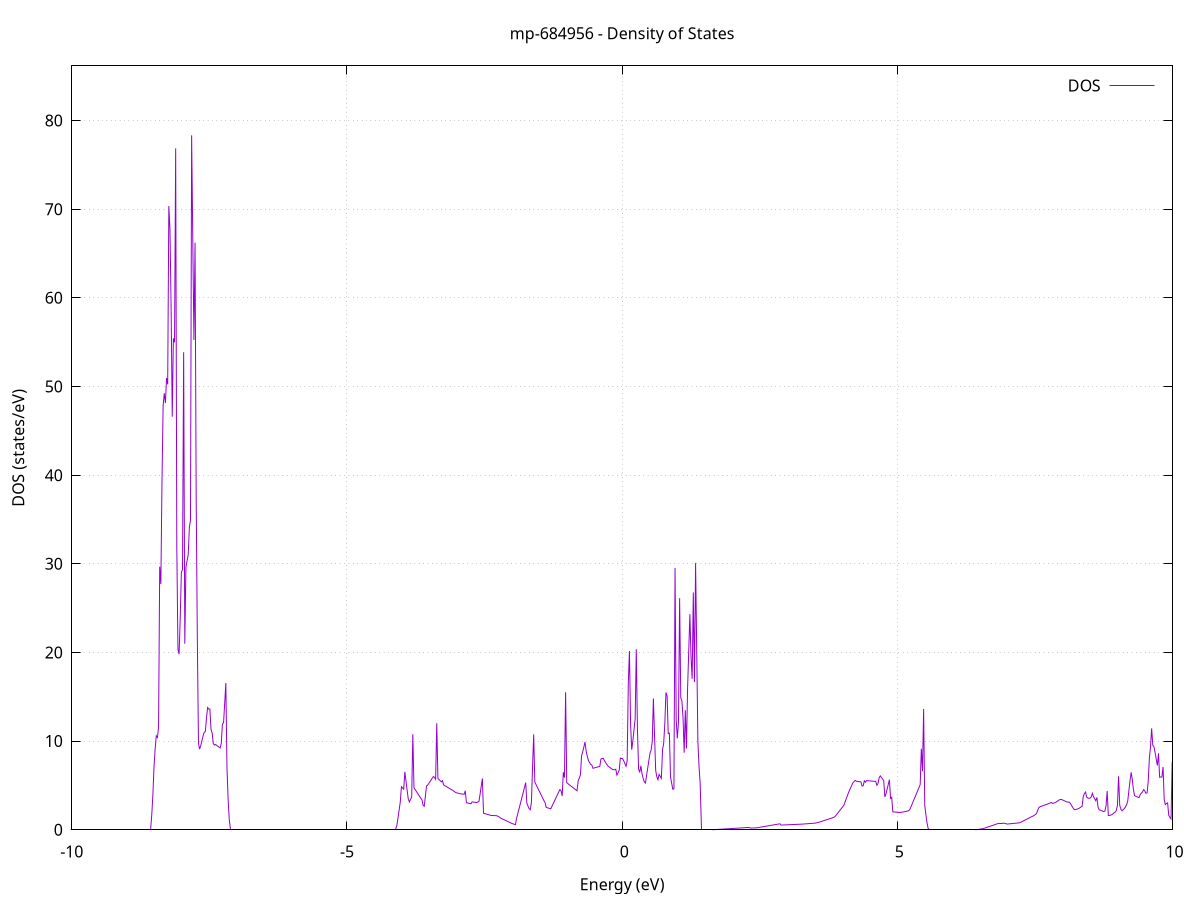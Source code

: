 set title 'mp-684956 - Density of States'
set xlabel 'Energy (eV)'
set ylabel 'DOS (states/eV)'
set grid
set xrange [-10:10]
set yrange [0:86.159]
set xzeroaxis lt -1
set terminal png size 800,600
set output 'mp-684956_dos_gnuplot.png'
plot '-' using 1:2 with lines title 'DOS'
-17.828800 0.000000
-17.808000 0.000000
-17.787300 0.000000
-17.766600 0.000000
-17.745900 0.000000
-17.725200 0.000000
-17.704500 0.000000
-17.683700 0.000000
-17.663000 0.000000
-17.642300 0.000000
-17.621600 0.000000
-17.600900 0.000000
-17.580200 0.000000
-17.559400 0.000000
-17.538700 0.000000
-17.518000 0.000000
-17.497300 0.000000
-17.476600 0.000000
-17.455800 0.000000
-17.435100 0.000000
-17.414400 0.000000
-17.393700 0.000000
-17.373000 0.000000
-17.352300 0.000000
-17.331500 0.000000
-17.310800 0.000000
-17.290100 0.000000
-17.269400 0.000000
-17.248700 0.000000
-17.228000 0.000000
-17.207200 0.000000
-17.186500 0.000000
-17.165800 0.000000
-17.145100 0.000000
-17.124400 0.000000
-17.103700 0.000000
-17.082900 0.000000
-17.062200 0.000000
-17.041500 0.000000
-17.020800 0.000000
-17.000100 0.000000
-16.979400 0.000000
-16.958600 0.000000
-16.937900 0.000000
-16.917200 0.000000
-16.896500 0.000000
-16.875800 0.000000
-16.855100 0.000000
-16.834300 0.000000
-16.813600 0.000000
-16.792900 0.000000
-16.772200 0.000000
-16.751500 0.000000
-16.730800 0.000000
-16.710000 0.000000
-16.689300 0.000000
-16.668600 0.000000
-16.647900 0.000000
-16.627200 0.000000
-16.606500 0.000000
-16.585700 0.000000
-16.565000 0.000000
-16.544300 0.000000
-16.523600 0.000000
-16.502900 0.000000
-16.482200 0.000000
-16.461400 0.000000
-16.440700 0.000000
-16.420000 0.000000
-16.399300 0.000000
-16.378600 0.000000
-16.357900 0.000000
-16.337100 0.000000
-16.316400 0.000000
-16.295700 0.000000
-16.275000 0.000000
-16.254300 0.000000
-16.233600 0.000000
-16.212800 0.000000
-16.192100 0.000000
-16.171400 0.000000
-16.150700 0.000000
-16.130000 0.000000
-16.109200 0.000000
-16.088500 0.000000
-16.067800 0.000000
-16.047100 0.000000
-16.026400 0.000000
-16.005700 0.000000
-15.984900 0.000000
-15.964200 0.000000
-15.943500 0.063600
-15.922800 0.767100
-15.902100 1.470600
-15.881400 2.174000
-15.860600 1.537300
-15.839900 1.638900
-15.819200 1.740500
-15.798500 1.842100
-15.777800 1.943700
-15.757100 2.045300
-15.736300 2.156800
-15.715600 2.282400
-15.694900 2.408000
-15.674200 2.528400
-15.653500 2.648300
-15.632800 2.768200
-15.612000 2.888000
-15.591300 3.007900
-15.570600 3.127800
-15.549900 4.096100
-15.529200 5.240000
-15.508500 6.431000
-15.487700 7.764300
-15.467000 7.840600
-15.446300 8.632600
-15.425600 8.764300
-15.404900 7.597500
-15.384200 6.430800
-15.363400 6.186900
-15.342700 5.333600
-15.322000 6.027500
-15.301300 7.052300
-15.280600 8.062800
-15.259900 25.537400
-15.239100 6.703000
-15.218400 7.599700
-15.197700 8.553800
-15.177000 8.723600
-15.156300 9.228400
-15.135600 9.966600
-15.114800 10.704800
-15.094100 15.660900
-15.073400 20.877100
-15.052700 27.907700
-15.032000 37.052500
-15.011300 0.000000
-14.990500 0.000000
-14.969800 0.000000
-14.949100 0.000000
-14.928400 0.000000
-14.907700 0.000000
-14.887000 0.000000
-14.866200 0.000000
-14.845500 0.000000
-14.824800 0.000000
-14.804100 0.000000
-14.783400 0.000000
-14.762700 0.000000
-14.741900 0.000000
-14.721200 0.000000
-14.700500 0.000000
-14.679800 0.000000
-14.659100 0.000000
-14.638300 0.000000
-14.617600 0.000000
-14.596900 0.000000
-14.576200 0.000000
-14.555500 0.000000
-14.534800 106.703800
-14.514000 86.645600
-14.493300 9.909700
-14.472600 8.681700
-14.451900 3.833800
-14.431200 3.332800
-14.410500 1.142400
-14.389700 0.000000
-14.369000 0.000000
-14.348300 0.000000
-14.327600 0.000000
-14.306900 0.000000
-14.286200 0.000000
-14.265400 0.000000
-14.244700 0.000000
-14.224000 0.000000
-14.203300 0.000000
-14.182600 0.000000
-14.161900 0.000000
-14.141100 0.000000
-14.120400 0.000000
-14.099700 0.000000
-14.079000 0.000000
-14.058300 0.000000
-14.037600 0.000000
-14.016800 0.000000
-13.996100 0.000000
-13.975400 0.000000
-13.954700 0.000000
-13.934000 0.000000
-13.913300 0.000000
-13.892500 0.000000
-13.871800 0.000000
-13.851100 0.000000
-13.830400 0.000000
-13.809700 0.000000
-13.789000 0.000000
-13.768200 0.000000
-13.747500 0.000000
-13.726800 0.000000
-13.706100 0.000000
-13.685400 0.000000
-13.664700 0.000000
-13.643900 0.000000
-13.623200 0.000000
-13.602500 0.000000
-13.581800 0.000000
-13.561100 0.000000
-13.540400 0.000000
-13.519600 0.000000
-13.498900 0.000000
-13.478200 0.000000
-13.457500 0.000000
-13.436800 0.000000
-13.416100 0.000000
-13.395300 0.000000
-13.374600 0.000000
-13.353900 0.000000
-13.333200 0.000000
-13.312500 0.000000
-13.291800 0.000000
-13.271000 0.000000
-13.250300 0.000000
-13.229600 0.000000
-13.208900 0.000000
-13.188200 0.000000
-13.167400 0.000000
-13.146700 0.000000
-13.126000 0.000000
-13.105300 0.000000
-13.084600 0.000000
-13.063900 0.000000
-13.043100 0.000000
-13.022400 0.000000
-13.001700 0.000000
-12.981000 0.000000
-12.960300 0.000000
-12.939600 0.000000
-12.918800 0.000000
-12.898100 0.000000
-12.877400 0.000000
-12.856700 0.000000
-12.836000 0.000000
-12.815300 0.000000
-12.794500 0.000000
-12.773800 0.000000
-12.753100 0.000000
-12.732400 0.000000
-12.711700 0.000000
-12.691000 0.000000
-12.670200 0.000000
-12.649500 0.000000
-12.628800 0.000000
-12.608100 0.000000
-12.587400 0.000000
-12.566700 0.000000
-12.545900 0.000000
-12.525200 0.000000
-12.504500 0.000000
-12.483800 0.000000
-12.463100 0.000000
-12.442400 0.000000
-12.421600 0.000000
-12.400900 0.000000
-12.380200 0.000000
-12.359500 0.000000
-12.338800 0.000000
-12.318100 0.000000
-12.297300 0.000000
-12.276600 0.000000
-12.255900 0.000000
-12.235200 0.000000
-12.214500 0.000000
-12.193800 0.000000
-12.173000 0.000000
-12.152300 0.000000
-12.131600 0.000000
-12.110900 0.000000
-12.090200 0.000000
-12.069500 0.000000
-12.048700 0.000000
-12.028000 0.000000
-12.007300 0.000000
-11.986600 0.000000
-11.965900 0.000000
-11.945200 0.000000
-11.924400 0.000000
-11.903700 0.000000
-11.883000 0.000000
-11.862300 0.000000
-11.841600 0.000000
-11.820800 0.000000
-11.800100 0.000000
-11.779400 0.000000
-11.758700 0.000000
-11.738000 0.000000
-11.717300 0.000000
-11.696500 0.000000
-11.675800 0.000000
-11.655100 0.000000
-11.634400 0.000000
-11.613700 0.000000
-11.593000 0.000000
-11.572200 0.000000
-11.551500 0.000000
-11.530800 0.000000
-11.510100 0.000000
-11.489400 0.000000
-11.468700 0.000000
-11.447900 0.000000
-11.427200 0.000000
-11.406500 0.000000
-11.385800 0.000000
-11.365100 0.000000
-11.344400 0.000000
-11.323600 0.000000
-11.302900 0.000000
-11.282200 0.000000
-11.261500 0.000000
-11.240800 0.000000
-11.220100 0.000000
-11.199300 0.000000
-11.178600 0.000000
-11.157900 0.000000
-11.137200 0.000000
-11.116500 0.000000
-11.095800 0.000000
-11.075000 0.000000
-11.054300 0.000000
-11.033600 0.000000
-11.012900 0.000000
-10.992200 0.000000
-10.971500 0.000000
-10.950700 0.000000
-10.930000 0.000000
-10.909300 0.000000
-10.888600 0.000000
-10.867900 0.000000
-10.847200 0.000000
-10.826400 0.000000
-10.805700 0.000000
-10.785000 0.000000
-10.764300 0.000000
-10.743600 0.000000
-10.722900 0.000000
-10.702100 0.000000
-10.681400 0.000000
-10.660700 0.000000
-10.640000 0.000000
-10.619300 0.000000
-10.598600 0.000000
-10.577800 0.000000
-10.557100 0.000000
-10.536400 0.000000
-10.515700 0.000000
-10.495000 0.000000
-10.474300 0.000000
-10.453500 0.000000
-10.432800 0.000000
-10.412100 0.000000
-10.391400 0.000000
-10.370700 0.000000
-10.349900 0.000000
-10.329200 0.000000
-10.308500 0.000000
-10.287800 0.000000
-10.267100 0.000000
-10.246400 0.000000
-10.225600 0.000000
-10.204900 0.000000
-10.184200 0.000000
-10.163500 0.000000
-10.142800 0.000000
-10.122100 0.000000
-10.101300 0.000000
-10.080600 0.000000
-10.059900 0.000000
-10.039200 0.000000
-10.018500 0.000000
-9.997800 0.000000
-9.977000 0.000000
-9.956300 0.000000
-9.935600 0.000000
-9.914900 0.000000
-9.894200 0.000000
-9.873500 0.000000
-9.852700 0.000000
-9.832000 0.000000
-9.811300 0.000000
-9.790600 0.000000
-9.769900 0.000000
-9.749200 0.000000
-9.728400 0.000000
-9.707700 0.000000
-9.687000 0.000000
-9.666300 0.000000
-9.645600 0.000000
-9.624900 0.000000
-9.604100 0.000000
-9.583400 0.000000
-9.562700 0.000000
-9.542000 0.000000
-9.521300 0.000000
-9.500600 0.000000
-9.479800 0.000000
-9.459100 0.000000
-9.438400 0.000000
-9.417700 0.000000
-9.397000 0.000000
-9.376300 0.000000
-9.355500 0.000000
-9.334800 0.000000
-9.314100 0.000000
-9.293400 0.000000
-9.272700 0.000000
-9.252000 0.000000
-9.231200 0.000000
-9.210500 0.000000
-9.189800 0.000000
-9.169100 0.000000
-9.148400 0.000000
-9.127700 0.000000
-9.106900 0.000000
-9.086200 0.000000
-9.065500 0.000000
-9.044800 0.000000
-9.024100 0.000000
-9.003300 0.000000
-8.982600 0.000000
-8.961900 0.000000
-8.941200 0.000000
-8.920500 0.000000
-8.899800 0.000000
-8.879000 0.000000
-8.858300 0.000000
-8.837600 0.000000
-8.816900 0.000000
-8.796200 0.000000
-8.775500 0.000000
-8.754700 0.000000
-8.734000 0.000000
-8.713300 0.000000
-8.692600 0.000000
-8.671900 0.000000
-8.651200 0.000000
-8.630400 0.000000
-8.609700 0.000000
-8.589000 0.000000
-8.568300 0.017300
-8.547600 1.643800
-8.526900 3.887600
-8.506100 7.092500
-8.485400 9.132200
-8.464700 10.598900
-8.444000 10.412200
-8.423300 11.568900
-8.402600 29.678300
-8.381800 27.722100
-8.361100 39.255000
-8.340400 47.832500
-8.319700 49.234200
-8.299000 48.131000
-8.278300 50.954200
-8.257500 50.233600
-8.236800 70.352400
-8.216100 67.752800
-8.195400 58.944600
-8.174700 46.590000
-8.154000 55.426700
-8.133200 54.979500
-8.112500 76.858400
-8.091800 31.741700
-8.071100 20.354100
-8.050400 19.804300
-8.029700 23.880700
-8.008900 29.024300
-7.988200 29.355400
-7.967500 53.858400
-7.946800 20.983400
-7.926100 29.594100
-7.905400 30.334400
-7.884600 30.996600
-7.863900 34.097400
-7.843200 34.911000
-7.822500 78.326300
-7.801800 66.772800
-7.781100 55.245200
-7.760300 66.215800
-7.739600 37.308300
-7.718900 21.617200
-7.698200 9.748000
-7.677500 9.097000
-7.656800 9.494800
-7.636000 10.041700
-7.615300 10.588600
-7.594600 10.989300
-7.573900 11.061000
-7.553200 12.530800
-7.532400 13.788900
-7.511700 13.612800
-7.491000 13.627500
-7.470300 11.308700
-7.449600 10.915700
-7.428900 9.719100
-7.408100 9.551400
-7.387400 9.628100
-7.366700 9.509000
-7.346000 9.410900
-7.325300 9.319900
-7.304600 9.228900
-7.283800 9.743900
-7.263100 11.949400
-7.242400 12.067800
-7.221700 14.276000
-7.201000 16.551200
-7.180300 6.941900
-7.159500 3.423200
-7.138800 1.134500
-7.118100 0.000000
-7.097400 0.000000
-7.076700 0.000000
-7.056000 0.000000
-7.035200 0.000000
-7.014500 0.000000
-6.993800 0.000000
-6.973100 0.000000
-6.952400 0.000000
-6.931700 0.000000
-6.910900 0.000000
-6.890200 0.000000
-6.869500 0.000000
-6.848800 0.000000
-6.828100 0.000000
-6.807400 0.000000
-6.786600 0.000000
-6.765900 0.000000
-6.745200 0.000000
-6.724500 0.000000
-6.703800 0.000000
-6.683100 0.000000
-6.662300 0.000000
-6.641600 0.000000
-6.620900 0.000000
-6.600200 0.000000
-6.579500 0.000000
-6.558800 0.000000
-6.538000 0.000000
-6.517300 0.000000
-6.496600 0.000000
-6.475900 0.000000
-6.455200 0.000000
-6.434500 0.000000
-6.413700 0.000000
-6.393000 0.000000
-6.372300 0.000000
-6.351600 0.000000
-6.330900 0.000000
-6.310200 0.000000
-6.289400 0.000000
-6.268700 0.000000
-6.248000 0.000000
-6.227300 0.000000
-6.206600 0.000000
-6.185900 0.000000
-6.165100 0.000000
-6.144400 0.000000
-6.123700 0.000000
-6.103000 0.000000
-6.082300 0.000000
-6.061500 0.000000
-6.040800 0.000000
-6.020100 0.000000
-5.999400 0.000000
-5.978700 0.000000
-5.958000 0.000000
-5.937200 0.000000
-5.916500 0.000000
-5.895800 0.000000
-5.875100 0.000000
-5.854400 0.000000
-5.833700 0.000000
-5.812900 0.000000
-5.792200 0.000000
-5.771500 0.000000
-5.750800 0.000000
-5.730100 0.000000
-5.709400 0.000000
-5.688600 0.000000
-5.667900 0.000000
-5.647200 0.000000
-5.626500 0.000000
-5.605800 0.000000
-5.585100 0.000000
-5.564300 0.000000
-5.543600 0.000000
-5.522900 0.000000
-5.502200 0.000000
-5.481500 0.000000
-5.460800 0.000000
-5.440000 0.000000
-5.419300 0.000000
-5.398600 0.000000
-5.377900 0.000000
-5.357200 0.000000
-5.336500 0.000000
-5.315700 0.000000
-5.295000 0.000000
-5.274300 0.000000
-5.253600 0.000000
-5.232900 0.000000
-5.212200 0.000000
-5.191400 0.000000
-5.170700 0.000000
-5.150000 0.000000
-5.129300 0.000000
-5.108600 0.000000
-5.087900 0.000000
-5.067100 0.000000
-5.046400 0.000000
-5.025700 0.000000
-5.005000 0.000000
-4.984300 0.000000
-4.963600 0.000000
-4.942800 0.000000
-4.922100 0.000000
-4.901400 0.000000
-4.880700 0.000000
-4.860000 0.000000
-4.839300 0.000000
-4.818500 0.000000
-4.797800 0.000000
-4.777100 0.000000
-4.756400 0.000000
-4.735700 0.000000
-4.714900 0.000000
-4.694200 0.000000
-4.673500 0.000000
-4.652800 0.000000
-4.632100 0.000000
-4.611400 0.000000
-4.590600 0.000000
-4.569900 0.000000
-4.549200 0.000000
-4.528500 0.000000
-4.507800 0.000000
-4.487100 0.000000
-4.466300 0.000000
-4.445600 0.000000
-4.424900 0.000000
-4.404200 0.000000
-4.383500 0.000000
-4.362800 0.000000
-4.342000 0.000000
-4.321300 0.000000
-4.300600 0.000000
-4.279900 0.000000
-4.259200 0.000000
-4.238500 0.000000
-4.217700 0.000000
-4.197000 0.000000
-4.176300 0.000000
-4.155600 0.000000
-4.134900 0.000000
-4.114200 0.000000
-4.093400 0.472500
-4.072700 1.358700
-4.052000 2.244900
-4.031300 3.131100
-4.010600 4.858500
-3.989900 4.719300
-3.969100 4.580000
-3.948400 6.537900
-3.927700 5.503500
-3.907000 4.469000
-3.886300 3.481300
-3.865600 3.137700
-3.844800 3.415200
-3.824100 3.692600
-3.803400 10.789500
-3.782700 4.738900
-3.762000 4.543700
-3.741300 4.348400
-3.720500 4.153100
-3.699800 3.957900
-3.679100 3.762600
-3.658400 3.567400
-3.637700 3.372100
-3.617000 2.778000
-3.596200 2.656000
-3.575500 3.783200
-3.554800 4.941800
-3.534100 5.034400
-3.513400 5.222000
-3.492700 5.417500
-3.471900 5.613000
-3.451200 5.808500
-3.430500 6.003900
-3.409800 5.914000
-3.389100 5.687800
-3.368400 12.010200
-3.347600 5.794600
-3.326900 5.663800
-3.306200 5.532900
-3.285500 5.405900
-3.264800 5.534300
-3.244000 5.060300
-3.223300 4.983600
-3.202600 4.906900
-3.181900 4.830200
-3.161200 4.753500
-3.140500 4.676800
-3.119700 4.600200
-3.099000 4.523500
-3.078300 4.446800
-3.057600 4.354500
-3.036900 4.257500
-3.016200 4.166800
-2.995400 4.155100
-2.974700 4.118900
-2.954000 4.082700
-2.933300 4.055900
-2.912600 4.037300
-2.891900 4.018700
-2.871100 4.000000
-2.850400 4.400400
-2.829700 3.051700
-2.809000 3.021700
-2.788300 2.991600
-2.767600 2.961600
-2.746800 2.931500
-2.726100 3.149400
-2.705400 3.128500
-2.684700 3.107600
-2.664000 3.086600
-2.643300 3.074400
-2.622500 3.128100
-2.601800 3.201600
-2.581100 4.026800
-2.560400 4.904300
-2.539700 5.781800
-2.519000 1.867800
-2.498200 1.829000
-2.477500 1.790100
-2.456800 1.751200
-2.436100 1.712400
-2.415400 1.673500
-2.394700 1.634600
-2.373900 1.618000
-2.353200 1.611300
-2.332500 1.604600
-2.311800 1.597900
-2.291100 1.591200
-2.270400 1.565500
-2.249600 1.497700
-2.228900 1.429900
-2.208200 1.317400
-2.187500 1.256000
-2.166800 1.194600
-2.146100 1.133300
-2.125300 1.071900
-2.104600 1.010500
-2.083900 0.949200
-2.063200 0.887800
-2.042500 0.826400
-2.021800 0.765100
-2.001000 0.703700
-1.980300 0.662700
-1.959600 0.618100
-1.938900 0.573500
-1.918200 1.292300
-1.897500 1.789600
-1.876700 2.291600
-1.856000 2.793600
-1.835300 3.295600
-1.814600 3.797600
-1.793900 4.299600
-1.773100 4.803100
-1.752400 5.324000
-1.731700 2.982400
-1.711000 2.680900
-1.690300 2.379500
-1.669600 2.262800
-1.648800 3.071900
-1.628100 7.025400
-1.607400 10.764900
-1.586700 5.371800
-1.566000 5.111500
-1.545300 4.851200
-1.524500 4.590900
-1.503800 4.330600
-1.483100 4.070300
-1.462400 3.810000
-1.441700 3.549700
-1.421000 3.289400
-1.400200 3.059200
-1.379500 2.516000
-1.358800 2.479400
-1.338100 2.442800
-1.317400 2.406100
-1.296700 2.371200
-1.275900 2.642100
-1.255200 2.913000
-1.234500 3.183900
-1.213800 3.454900
-1.193100 3.725800
-1.172400 3.996700
-1.151600 4.267600
-1.130900 4.538500
-1.110200 4.401800
-1.089500 3.803100
-1.068800 6.486800
-1.048100 5.887100
-1.027300 15.509900
-1.006600 5.313100
-0.985900 5.210700
-0.965200 5.108300
-0.944500 5.005900
-0.923800 4.903500
-0.903000 4.801100
-0.882300 4.698700
-0.861600 4.596300
-0.840900 4.493900
-0.820200 4.396100
-0.799500 5.496700
-0.778700 5.837500
-0.758000 6.178400
-0.737300 8.345200
-0.716600 8.803900
-0.695900 9.321200
-0.675200 9.903500
-0.654400 8.875200
-0.633700 8.293300
-0.613000 7.812300
-0.592300 7.584500
-0.571600 7.356700
-0.550900 7.310700
-0.530100 6.933800
-0.509400 6.970200
-0.488700 7.006700
-0.468000 7.043100
-0.447300 7.079600
-0.426500 7.116000
-0.405800 7.152500
-0.385100 7.987900
-0.364400 8.030700
-0.343700 8.068700
-0.323000 7.811700
-0.302200 7.599000
-0.281500 7.400100
-0.260800 7.214700
-0.240100 7.110500
-0.219400 7.012700
-0.198700 6.914900
-0.177900 6.817100
-0.157200 6.775100
-0.136500 6.769300
-0.115800 6.828100
-0.095100 6.169300
-0.074400 6.433200
-0.053600 6.697000
-0.032900 8.084100
-0.012200 8.073100
0.008500 8.073100
0.029200 7.769200
0.049900 7.465300
0.070700 7.161500
0.091400 7.761700
0.112100 16.568900
0.132800 20.161300
0.153500 11.870500
0.174200 9.030300
0.195000 10.063300
0.215700 11.297800
0.236400 12.532300
0.257100 20.359900
0.277800 11.371000
0.298500 6.867800
0.319300 6.460000
0.340000 7.215800
0.360700 6.343400
0.381400 5.792400
0.402100 5.410800
0.422800 5.268000
0.443600 6.109700
0.464300 6.951400
0.485000 7.793200
0.505700 8.634900
0.526400 8.981100
0.547100 9.981100
0.567900 14.812200
0.588600 10.643500
0.609300 6.698200
0.630000 5.976700
0.650700 5.640300
0.671400 6.246600
0.692200 6.029400
0.712900 5.812300
0.733600 9.013700
0.754300 9.742700
0.775000 11.915300
0.795700 15.480100
0.816500 15.123700
0.837200 10.856100
0.857900 10.898500
0.878600 5.975000
0.899300 5.273500
0.920000 4.572000
0.940800 4.622100
0.961500 29.527800
0.982200 12.334500
1.002900 10.305000
1.023600 12.164500
1.044400 26.121400
1.065100 14.886400
1.085800 14.541700
1.106500 12.618600
1.127200 8.691800
1.147900 13.494200
1.168700 9.161100
1.189400 16.038500
1.210100 20.166900
1.230800 24.318300
1.251500 19.479600
1.272200 17.030100
1.293000 26.765400
1.313700 16.671200
1.334400 30.097500
1.355100 20.314400
1.375800 10.023100
1.396500 7.188600
1.417300 5.279000
1.438000 0.000000
1.458700 0.000000
1.479400 0.000000
1.500100 0.000000
1.520800 0.000000
1.541600 0.000000
1.562300 0.000000
1.583000 0.000000
1.603700 0.000000
1.624400 0.000000
1.645100 0.005400
1.665900 0.013600
1.686600 0.021700
1.707300 0.029800
1.728000 0.038000
1.748700 0.046100
1.769400 0.054200
1.790200 0.062400
1.810900 0.070500
1.831600 0.078600
1.852300 0.086800
1.873000 0.094900
1.893700 0.103000
1.914500 0.111200
1.935200 0.119300
1.955900 0.127400
1.976600 0.135500
1.997300 0.143700
2.018000 0.151800
2.038800 0.159900
2.059500 0.168100
2.080200 0.176200
2.100900 0.184300
2.121600 0.192500
2.142300 0.200600
2.163100 0.208700
2.183800 0.216900
2.204500 0.225000
2.225200 0.233100
2.245900 0.241300
2.266600 0.249400
2.287400 0.257500
2.308100 0.265600
2.328800 0.197500
2.349500 0.199600
2.370200 0.201700
2.390900 0.203800
2.411700 0.206000
2.432400 0.209500
2.453100 0.229900
2.473800 0.252100
2.494500 0.274400
2.515300 0.296600
2.536000 0.318900
2.556700 0.341100
2.577400 0.363400
2.598100 0.385600
2.618800 0.407900
2.639600 0.430100
2.660300 0.452400
2.681000 0.474600
2.701700 0.496900
2.722400 0.519100
2.743100 0.541400
2.763900 0.563600
2.784600 0.585900
2.805300 0.608200
2.826000 0.630400
2.846700 0.652700
2.867400 0.674900
2.888200 0.530700
2.908900 0.536500
2.929600 0.542300
2.950300 0.548100
2.971000 0.553900
2.991700 0.559700
3.012500 0.565500
3.033200 0.571300
3.053900 0.577100
3.074600 0.582900
3.095300 0.588700
3.116000 0.594500
3.136800 0.600300
3.157500 0.606100
3.178200 0.611900
3.198900 0.617700
3.219600 0.623500
3.240300 0.629300
3.261100 0.635100
3.281800 0.642200
3.302500 0.651900
3.323200 0.661700
3.343900 0.671400
3.364600 0.681200
3.385400 0.690900
3.406100 0.700700
3.426800 0.710400
3.447500 0.720200
3.468200 0.729900
3.488900 0.739700
3.509700 0.752300
3.530400 0.782600
3.551100 0.813600
3.571800 0.847300
3.592500 0.882300
3.613200 0.923300
3.634000 0.965400
3.654700 1.007600
3.675400 1.049800
3.696100 1.092000
3.716800 1.134200
3.737500 1.176400
3.758300 1.218600
3.779000 1.260700
3.799700 1.302900
3.820400 1.345200
3.841100 1.402900
3.861900 1.461800
3.882600 1.597200
3.903300 1.764900
3.924000 1.932500
3.944700 2.096400
3.965400 2.260500
3.986200 2.424600
4.006900 2.588600
4.027600 2.752700
4.048300 3.095400
4.069000 3.445500
4.089700 3.795600
4.110500 4.145700
4.131200 4.454700
4.151900 4.737600
4.172600 5.020500
4.193300 5.303400
4.214000 5.437800
4.234800 5.568200
4.255500 5.479200
4.276200 5.459300
4.296900 5.439400
4.317600 5.419600
4.338300 5.399700
4.359100 4.928600
4.379800 4.969600
4.400500 5.517500
4.421200 5.357000
4.441900 5.544300
4.462600 5.534600
4.483400 5.523400
4.504100 5.512200
4.524800 5.501000
4.545500 5.489800
4.566200 5.478600
4.586900 5.467400
4.607700 5.456300
4.628400 5.019200
4.649100 5.208500
4.669800 5.872500
4.690500 6.083400
4.711200 5.906600
4.732000 5.730000
4.752700 5.553400
4.773400 3.712200
4.794100 4.040500
4.814800 4.579100
4.835500 5.117600
4.856300 5.656200
4.877000 3.542600
4.897700 3.662700
4.918400 2.024100
4.939100 2.011500
4.959800 1.999000
4.980600 1.986400
5.001300 1.973800
5.022000 1.961300
5.042700 1.948700
5.063400 1.960900
5.084100 1.986600
5.104900 2.012300
5.125600 2.037900
5.146300 2.063600
5.167000 2.089200
5.187700 2.114900
5.208400 2.153500
5.229200 2.321400
5.249900 2.612700
5.270600 2.922600
5.291300 3.232500
5.312000 3.542500
5.332800 3.852400
5.353500 4.162300
5.374200 4.472200
5.394900 4.782200
5.415600 5.092100
5.436300 9.145800
5.457100 6.603100
5.477800 13.626300
5.498500 2.747900
5.519200 1.702700
5.539900 0.766500
5.560600 0.142500
5.581400 0.000000
5.602100 0.000000
5.622800 0.000000
5.643500 0.000000
5.664200 0.000000
5.684900 0.000000
5.705700 0.000000
5.726400 0.000000
5.747100 0.000000
5.767800 0.000000
5.788500 0.000000
5.809200 0.000000
5.830000 0.000000
5.850700 0.000000
5.871400 0.000000
5.892100 0.000000
5.912800 0.000000
5.933500 0.000000
5.954300 0.000000
5.975000 0.000000
5.995700 0.000000
6.016400 0.000000
6.037100 0.000000
6.057800 0.000000
6.078600 0.000000
6.099300 0.000000
6.120000 0.000000
6.140700 0.000000
6.161400 0.000000
6.182100 0.000000
6.202900 0.000000
6.223600 0.000000
6.244300 0.000000
6.265000 0.000000
6.285700 0.000000
6.306400 0.000000
6.327200 0.000000
6.347900 0.000000
6.368600 0.000000
6.389300 0.000000
6.410000 0.000000
6.430700 0.006600
6.451500 0.023500
6.472200 0.043800
6.492900 0.064000
6.513600 0.084300
6.534300 0.104500
6.555000 0.128200
6.575800 0.161500
6.596500 0.204500
6.617200 0.249100
6.637900 0.293600
6.658600 0.338100
6.679400 0.382700
6.700100 0.427200
6.720800 0.471700
6.741500 0.516200
6.762200 0.560700
6.782900 0.605200
6.803700 0.649700
6.824400 0.694200
6.845100 0.724700
6.865800 0.706500
6.886500 0.710000
6.907200 0.720000
6.928000 0.746500
6.948700 0.723100
6.969400 0.705800
6.990100 0.643200
7.010800 0.654500
7.031500 0.667400
7.052300 0.680200
7.073000 0.693100
7.093700 0.705900
7.114400 0.718800
7.135100 0.731600
7.155800 0.744400
7.176600 0.757300
7.197300 0.770100
7.218000 0.782900
7.238700 0.835800
7.259400 0.901200
7.280100 0.966500
7.300900 1.031900
7.321600 1.097200
7.342300 1.162600
7.363000 1.227900
7.383700 1.293300
7.404400 1.358600
7.425200 1.423900
7.445900 1.489300
7.466600 1.554600
7.487300 1.630500
7.508000 1.718400
7.528700 1.826800
7.549500 2.173900
7.570200 2.493700
7.590900 2.595500
7.611600 2.643100
7.632300 2.684500
7.653000 2.730600
7.673800 2.777300
7.694500 2.824200
7.715200 2.871200
7.735900 2.920000
7.756600 2.971600
7.777300 3.026000
7.798100 3.083600
7.818800 2.978700
7.839500 3.003800
7.860200 3.040700
7.880900 3.104500
7.901600 3.191800
7.922400 3.281400
7.943100 3.373200
7.963800 3.422600
7.984500 3.406100
8.005200 3.361600
8.025900 3.296200
8.046700 3.237100
8.067400 3.174300
8.088100 3.134100
8.108800 3.111600
8.129500 3.102400
8.150300 2.922400
8.171000 2.687100
8.191700 2.474300
8.212400 2.293200
8.233100 2.271300
8.253800 2.299300
8.274600 2.346300
8.295300 2.406600
8.316000 2.479100
8.336700 2.562300
8.357400 2.653700
8.378100 3.737100
8.398900 4.079600
8.419600 4.254800
8.440300 3.706200
8.461000 3.583300
8.481700 3.548600
8.502400 3.580600
8.523200 3.708700
8.543900 4.119600
8.564600 3.737600
8.585300 3.504600
8.606000 3.275700
8.626700 3.652300
8.647500 2.539100
8.668200 2.254100
8.688900 2.204000
8.709600 2.154100
8.730300 2.104500
8.751000 2.055000
8.771800 2.111700
8.792500 2.705500
8.813200 4.384400
8.833900 1.603400
8.854600 1.622000
8.875300 1.651200
8.896100 1.695100
8.916800 1.788000
8.937500 1.920400
8.958200 1.985300
8.978900 2.172400
8.999600 2.774000
9.020400 6.035200
9.041100 2.766800
9.061800 2.331000
9.082500 2.147500
9.103200 2.255100
9.123900 2.387300
9.144700 2.565800
9.165400 2.820100
9.186100 3.217900
9.206800 4.364300
9.227500 5.500200
9.248200 6.484000
9.269000 5.701900
9.289700 4.523500
9.310400 3.856200
9.331100 3.780100
9.351800 3.720800
9.372500 3.673800
9.393300 3.631900
9.414000 3.985700
9.434700 4.139200
9.455400 4.272500
9.476100 4.535100
9.496800 4.373000
9.517600 4.110100
9.538300 4.159600
9.559000 5.454700
9.579700 8.105000
9.600400 9.328100
9.621200 11.439400
9.641900 9.532500
9.662600 9.375800
9.683300 8.729100
9.704000 7.990400
9.724700 7.256000
9.745500 8.630600
9.766200 5.922300
9.786900 5.955700
9.807600 5.945900
9.828300 7.086100
9.849000 3.446400
9.869800 2.835100
9.890500 2.974100
9.911200 3.029100
9.931900 1.630100
9.952600 1.407900
9.973300 1.225000
9.994100 7.629700
10.014800 0.737500
10.035500 0.874700
10.056200 1.018400
10.076900 1.162800
10.097600 1.308100
10.118400 2.102000
10.139100 3.081300
10.159800 4.588200
10.180500 6.452300
10.201200 8.021900
10.221900 9.614200
10.242700 10.470500
10.263400 9.488200
10.284100 8.908800
10.304800 6.912900
10.325500 1.375800
10.346200 1.489500
10.367000 1.660000
10.387700 3.457500
10.408400 2.314700
10.429100 2.475600
10.449800 2.636400
10.470500 2.797300
10.491300 2.958100
10.512000 3.118800
10.532700 3.279600
10.553400 3.440300
10.574100 3.601000
10.594800 3.741000
10.615600 3.841800
10.636300 3.922900
10.657000 3.991700
10.677700 4.056800
10.698400 4.117000
10.719100 4.191300
10.739900 4.306100
10.760600 4.474100
10.781300 4.747000
10.802000 4.995600
10.822700 4.642800
10.843400 4.448800
10.864200 3.740000
10.884900 2.722800
10.905600 2.499700
10.926300 2.359200
10.947000 2.317500
10.967800 2.312500
10.988500 2.333800
11.009200 2.374600
11.029900 2.428000
11.050600 2.494500
11.071300 2.582400
11.092100 4.473300
11.112800 5.092200
11.133500 6.601400
11.154200 5.511000
11.174900 4.767400
11.195600 4.332700
11.216400 4.161900
11.237100 4.059700
11.257800 3.998700
11.278500 3.959900
11.299200 3.941000
11.319900 3.934200
11.340700 3.936300
11.361400 3.946800
11.382100 4.347400
11.402800 4.870200
11.423500 5.418600
11.444200 5.316000
11.465000 6.979500
11.485700 6.991700
11.506400 5.883600
11.527100 6.394600
11.547800 6.282600
11.568500 5.879100
11.589300 4.646000
11.610000 4.179900
11.630700 4.107500
11.651400 3.999100
11.672100 3.818800
11.692800 3.622600
11.713600 3.445600
11.734300 3.377000
11.755000 3.440200
11.775700 3.571100
11.796400 4.987300
11.817100 5.522900
11.837900 4.536300
11.858600 4.085100
11.879300 4.024100
11.900000 4.002900
11.920700 4.020900
11.941400 4.063800
11.962200 4.146300
11.982900 4.614200
12.003600 5.393300
12.024300 6.606400
12.045000 5.460800
12.065700 4.459500
12.086500 4.623600
12.107200 5.483100
12.127900 6.582700
12.148600 6.278400
12.169300 6.561700
12.190000 6.176600
12.210800 6.660100
12.231500 7.009200
12.252200 7.473300
12.272900 10.810100
12.293600 8.186800
12.314300 6.720000
12.335100 6.325700
12.355800 6.052900
12.376500 5.927100
12.397200 5.874100
12.417900 5.869500
12.438700 15.199200
12.459400 11.527600
12.480100 8.730400
12.500800 8.713900
12.521500 10.083000
12.542200 10.733100
12.563000 10.251200
12.583700 9.890200
12.604400 9.447000
12.625100 9.118500
12.645800 8.570100
12.666500 8.464200
12.687300 8.414800
12.708000 8.134000
12.728700 7.984000
12.749400 7.802300
12.770100 7.531700
12.790800 6.643000
12.811600 5.803800
12.832300 5.131900
12.853000 4.884200
12.873700 4.843100
12.894400 4.790600
12.915100 4.730900
12.935900 4.664200
12.956600 4.591700
12.977300 4.519100
12.998000 4.481600
13.018700 4.457700
13.039400 5.108400
13.060200 5.260200
13.080900 5.678300
13.101600 6.027900
13.122300 6.392700
13.143000 6.594800
13.163700 6.632700
13.184500 6.586000
13.205200 6.429400
13.225900 6.198400
13.246600 5.427200
13.267300 5.376800
13.288000 5.086800
13.308800 4.672600
13.329500 4.674700
13.350200 4.630200
13.370900 4.572000
13.391600 4.492500
13.412300 4.121800
13.433100 3.780500
13.453800 3.405300
13.474500 3.305400
13.495200 3.468400
13.515900 3.713300
13.536600 3.996400
13.557400 4.317700
13.578100 5.066500
13.598800 5.437600
13.619500 6.185300
13.640200 3.552700
13.660900 4.114700
13.681700 4.340000
13.702400 3.984100
13.723100 4.084800
13.743800 4.230400
13.764500 4.425700
13.785200 4.534500
13.806000 4.373000
13.826700 4.237800
13.847400 4.118200
13.868100 5.639300
13.888800 5.079500
13.909600 4.713600
13.930300 4.265600
13.951000 3.728700
13.971700 3.592100
13.992400 3.367200
14.013100 3.343800
14.033900 3.320700
14.054600 3.297700
14.075300 3.274900
14.096000 3.243600
14.116700 3.203500
14.137400 3.163500
14.158200 3.123900
14.178900 3.088500
14.199600 3.055600
14.220300 3.025400
14.241000 3.000100
14.261700 3.023900
14.282500 3.101000
14.303200 3.300700
14.323900 3.478600
14.344600 3.639200
14.365300 3.816900
14.386000 3.985200
14.406800 4.380300
14.427500 5.203000
14.448200 5.921200
14.468900 6.024200
14.489600 5.729700
14.510300 5.236700
14.531100 4.624600
14.551800 4.076800
14.572500 3.615000
14.593200 3.520300
14.613900 3.463600
14.634600 3.423100
14.655400 3.408900
14.676100 3.404000
14.696800 3.409300
14.717500 3.453100
14.738200 3.778900
14.758900 4.749000
14.779700 5.669600
14.800400 8.087200
14.821100 5.476400
14.841800 5.070400
14.862500 4.997000
14.883200 4.830200
14.904000 4.624800
14.924700 4.409900
14.945400 4.187000
14.966100 3.941200
14.986800 3.691200
15.007500 3.488600
15.028300 3.329100
15.049000 3.189800
15.069700 3.181400
15.090400 3.754500
15.111100 3.922600
15.131800 3.808800
15.152600 3.434200
15.173300 3.199300
15.194000 3.050500
15.214700 2.957100
15.235400 2.904100
15.256200 2.895500
15.276900 2.915200
15.297600 2.925000
15.318300 3.009000
15.339000 3.297400
15.359700 3.453100
15.380500 2.859100
15.401200 2.721300
15.421900 2.653100
15.442600 2.568600
15.463300 2.537700
15.484000 2.524500
15.504800 2.488300
15.525500 2.428700
15.546200 2.345900
15.566900 2.319000
15.587600 2.285500
15.608300 2.244900
15.629100 2.201800
15.649800 2.156100
15.670500 2.130900
15.691200 2.373300
15.711900 1.807300
15.732600 1.818400
15.753400 1.832600
15.774100 1.856200
15.794800 1.887600
15.815500 1.925900
15.836200 1.975500
15.856900 2.036300
15.877700 4.184800
15.898400 2.870100
15.919100 2.953700
15.939800 3.032200
15.960500 3.145100
15.981200 3.315500
16.002000 3.521900
16.022700 3.745300
16.043400 4.391500
16.064100 4.489400
16.084800 3.735400
16.105500 4.644800
16.126300 5.109300
16.147000 5.232200
16.167700 5.214700
16.188400 5.110800
16.209100 4.684200
16.229800 3.888000
16.250600 3.745000
16.271300 3.632200
16.292000 3.534800
16.312700 3.487200
16.333400 3.469300
16.354100 4.188600
16.374900 3.756900
16.395600 3.009200
16.416300 3.635200
16.437000 3.985600
16.457700 4.440300
16.478400 4.889400
16.499200 5.303500
16.519900 5.495500
16.540600 5.757700
16.561300 5.609100
16.582000 5.974000
16.602700 4.750800
16.623500 3.667300
16.644200 2.906100
16.664900 2.732600
16.685600 2.689300
16.706300 2.695100
16.727100 2.725500
16.747800 2.767300
16.768500 2.721400
16.789200 2.665200
16.809900 2.620800
16.830600 2.617600
16.851400 2.613000
16.872100 2.599500
16.892800 2.656900
16.913500 2.949200
16.934200 2.826100
16.954900 2.742500
16.975700 2.681100
16.996400 2.651700
17.017100 2.641900
17.037800 2.652700
17.058500 2.684700
17.079200 2.741600
17.100000 2.810500
17.120700 2.868500
17.141400 2.914300
17.162100 2.947900
17.182800 2.969100
17.203500 3.011500
17.224300 3.058600
17.245000 3.108900
17.265700 3.160100
17.286400 3.211400
17.307100 3.260900
17.327800 3.273400
17.348600 3.291100
17.369300 3.308300
17.390000 3.318900
17.410700 3.323000
17.431400 3.344000
17.452100 3.302400
17.472900 3.331200
17.493600 3.397800
17.514300 3.474700
17.535000 3.559200
17.555700 3.636700
17.576400 3.695500
17.597200 3.749000
17.617900 3.842100
17.638600 4.020100
17.659300 4.219600
17.680000 4.228500
17.700700 4.433000
17.721500 4.792900
17.742200 5.122200
17.762900 5.367500
17.783600 4.967800
17.804300 5.040700
17.825000 5.076500
17.845800 5.159400
17.866500 5.293500
17.887200 5.482400
17.907900 5.576800
17.928600 5.862200
17.949300 4.732700
17.970100 4.816500
17.990800 4.864800
18.011500 5.680800
18.032200 7.160700
18.052900 8.494700
18.073600 6.942200
18.094400 5.586200
18.115100 4.755300
18.135800 4.511700
18.156500 4.346200
18.177200 4.105500
18.198000 3.390800
18.218700 3.301400
18.239400 3.305300
18.260100 3.291300
18.280800 3.289600
18.301500 3.295900
18.322300 3.348900
18.343000 3.443000
18.363700 3.628200
18.384400 4.253500
18.405100 5.062100
18.425800 5.985900
18.446600 6.863100
18.467300 7.878900
18.488000 9.762500
18.508700 10.622800
18.529400 7.210200
18.550100 4.742700
18.570900 4.101200
18.591600 3.921900
18.612300 3.657600
18.633000 4.312600
18.653700 4.402400
18.674400 3.918900
18.695200 3.843400
18.715900 3.905600
18.736600 3.985800
18.757300 4.098400
18.778000 4.246200
18.798700 4.431000
18.819500 4.836800
18.840200 5.026500
18.860900 4.876700
18.881600 4.524800
18.902300 4.269800
18.923000 4.320900
18.943800 4.426200
18.964500 4.572700
18.985200 4.758900
19.005900 5.125500
19.026600 4.914200
19.047300 5.023400
19.068100 5.202000
19.088800 5.963600
19.109500 4.955200
19.130200 4.895200
19.150900 4.835800
19.171600 4.973100
19.192400 5.229100
19.213100 5.363300
19.233800 5.486900
19.254500 5.561200
19.275200 5.527000
19.295900 5.388400
19.316700 5.529400
19.337400 5.892000
19.358100 5.864500
19.378800 5.858600
19.399500 4.533200
19.420200 3.030300
19.441000 2.654300
19.461700 2.535200
19.482400 2.532500
19.503100 2.605800
19.523800 2.909600
19.544600 3.332000
19.565300 3.725500
19.586000 4.201900
19.606700 5.250000
19.627400 5.719400
19.648100 4.922400
19.668900 4.651500
19.689600 4.847700
19.710300 5.367400
19.731000 5.769600
19.751700 6.149500
19.772400 6.475700
19.793200 6.762700
19.813900 7.131300
19.834600 8.077900
19.855300 8.032900
19.876000 7.482100
19.896700 6.147100
19.917500 4.781200
19.938200 4.740900
19.958900 4.629800
19.979600 4.579000
20.000300 4.646100
20.021000 5.933800
20.041800 4.754500
20.062500 4.523600
20.083200 4.406100
20.103900 4.314600
20.124600 4.300000
20.145300 4.523100
20.166100 4.751100
20.186800 4.914500
20.207500 4.848700
20.228200 5.047300
20.248900 5.445100
20.269600 6.423300
20.290400 6.345800
20.311100 5.475200
20.331800 4.300200
20.352500 4.362200
20.373200 5.975800
20.393900 8.366800
20.414700 9.232000
20.435400 7.354400
20.456100 7.462100
20.476800 10.301000
20.497500 9.137600
20.518200 7.812800
20.539000 7.300800
20.559700 7.480300
20.580400 7.555900
20.601100 6.863200
20.621800 6.743200
20.642500 7.127000
20.663300 7.358100
20.684000 7.169900
20.704700 6.954700
20.725400 6.511600
20.746100 5.826400
20.766800 5.320300
20.787600 4.813200
20.808300 4.581800
20.829000 4.572400
20.849700 4.730700
20.870400 4.986900
20.891100 5.308300
20.911900 6.272000
20.932600 9.564900
20.953300 11.129000
20.974000 12.292200
20.994700 11.365500
21.015500 7.824300
21.036200 6.985100
21.056900 8.585400
21.077600 12.914800
21.098300 11.700100
21.119000 9.866300
21.139800 8.624900
21.160500 10.888300
21.181200 7.673300
21.201900 6.454500
21.222600 5.887000
21.243300 6.371500
21.264100 6.878500
21.284800 6.010800
21.305500 5.635100
21.326200 5.195700
21.346900 4.268100
21.367600 3.304900
21.388400 2.860800
21.409100 2.310400
21.429800 1.721000
21.450500 1.398100
21.471200 1.199000
21.491900 1.030900
21.512700 0.856500
21.533400 0.694500
21.554100 0.545900
21.574800 0.410700
21.595500 0.288800
21.616200 0.191100
21.637000 0.116800
21.657700 0.063200
21.678400 0.030700
21.699100 0.010800
21.719800 0.000500
21.740500 0.000000
21.761300 0.000000
21.782000 0.000000
21.802700 0.000000
21.823400 0.000000
21.844100 0.000000
21.864800 0.000000
21.885600 0.000000
21.906300 0.000000
21.927000 0.000000
21.947700 0.000000
21.968400 0.000000
21.989100 0.000000
22.009900 0.000000
22.030600 0.000000
22.051300 0.000000
22.072000 0.000000
22.092700 0.000000
22.113400 0.000000
22.134200 0.000000
22.154900 0.000000
22.175600 0.000000
22.196300 0.000000
22.217000 0.000000
22.237700 0.000000
22.258500 0.000000
22.279200 0.000000
22.299900 0.000000
22.320600 0.000000
22.341300 0.000000
22.362100 0.000000
22.382800 0.000000
22.403500 0.000000
22.424200 0.000000
22.444900 0.000000
22.465600 0.000000
22.486400 0.000000
22.507100 0.000000
22.527800 0.000000
22.548500 0.000000
22.569200 0.000000
22.589900 0.000000
22.610700 0.000000
22.631400 0.000000
22.652100 0.000000
22.672800 0.000000
22.693500 0.000000
22.714200 0.000000
22.735000 0.000000
22.755700 0.000000
22.776400 0.000000
22.797100 0.000000
22.817800 0.000000
22.838500 0.000000
22.859300 0.000000
22.880000 0.000000
22.900700 0.000000
22.921400 0.000000
22.942100 0.000000
22.962800 0.000000
22.983600 0.000000
23.004300 0.000000
23.025000 0.000000
23.045700 0.000000
23.066400 0.000000
23.087100 0.000000
23.107900 0.000000
23.128600 0.000000
23.149300 0.000000
23.170000 0.000000
23.190700 0.000000
23.211400 0.000000
23.232200 0.000000
23.252900 0.000000
23.273600 0.000000
23.294300 0.000000
23.315000 0.000000
23.335700 0.000000
23.356500 0.000000
23.377200 0.000000
23.397900 0.000000
23.418600 0.000000
23.439300 0.000000
23.460000 0.000000
23.480800 0.000000
23.501500 0.000000
23.522200 0.000000
23.542900 0.000000
23.563600 0.000000
23.584300 0.000000
23.605100 0.000000
e

